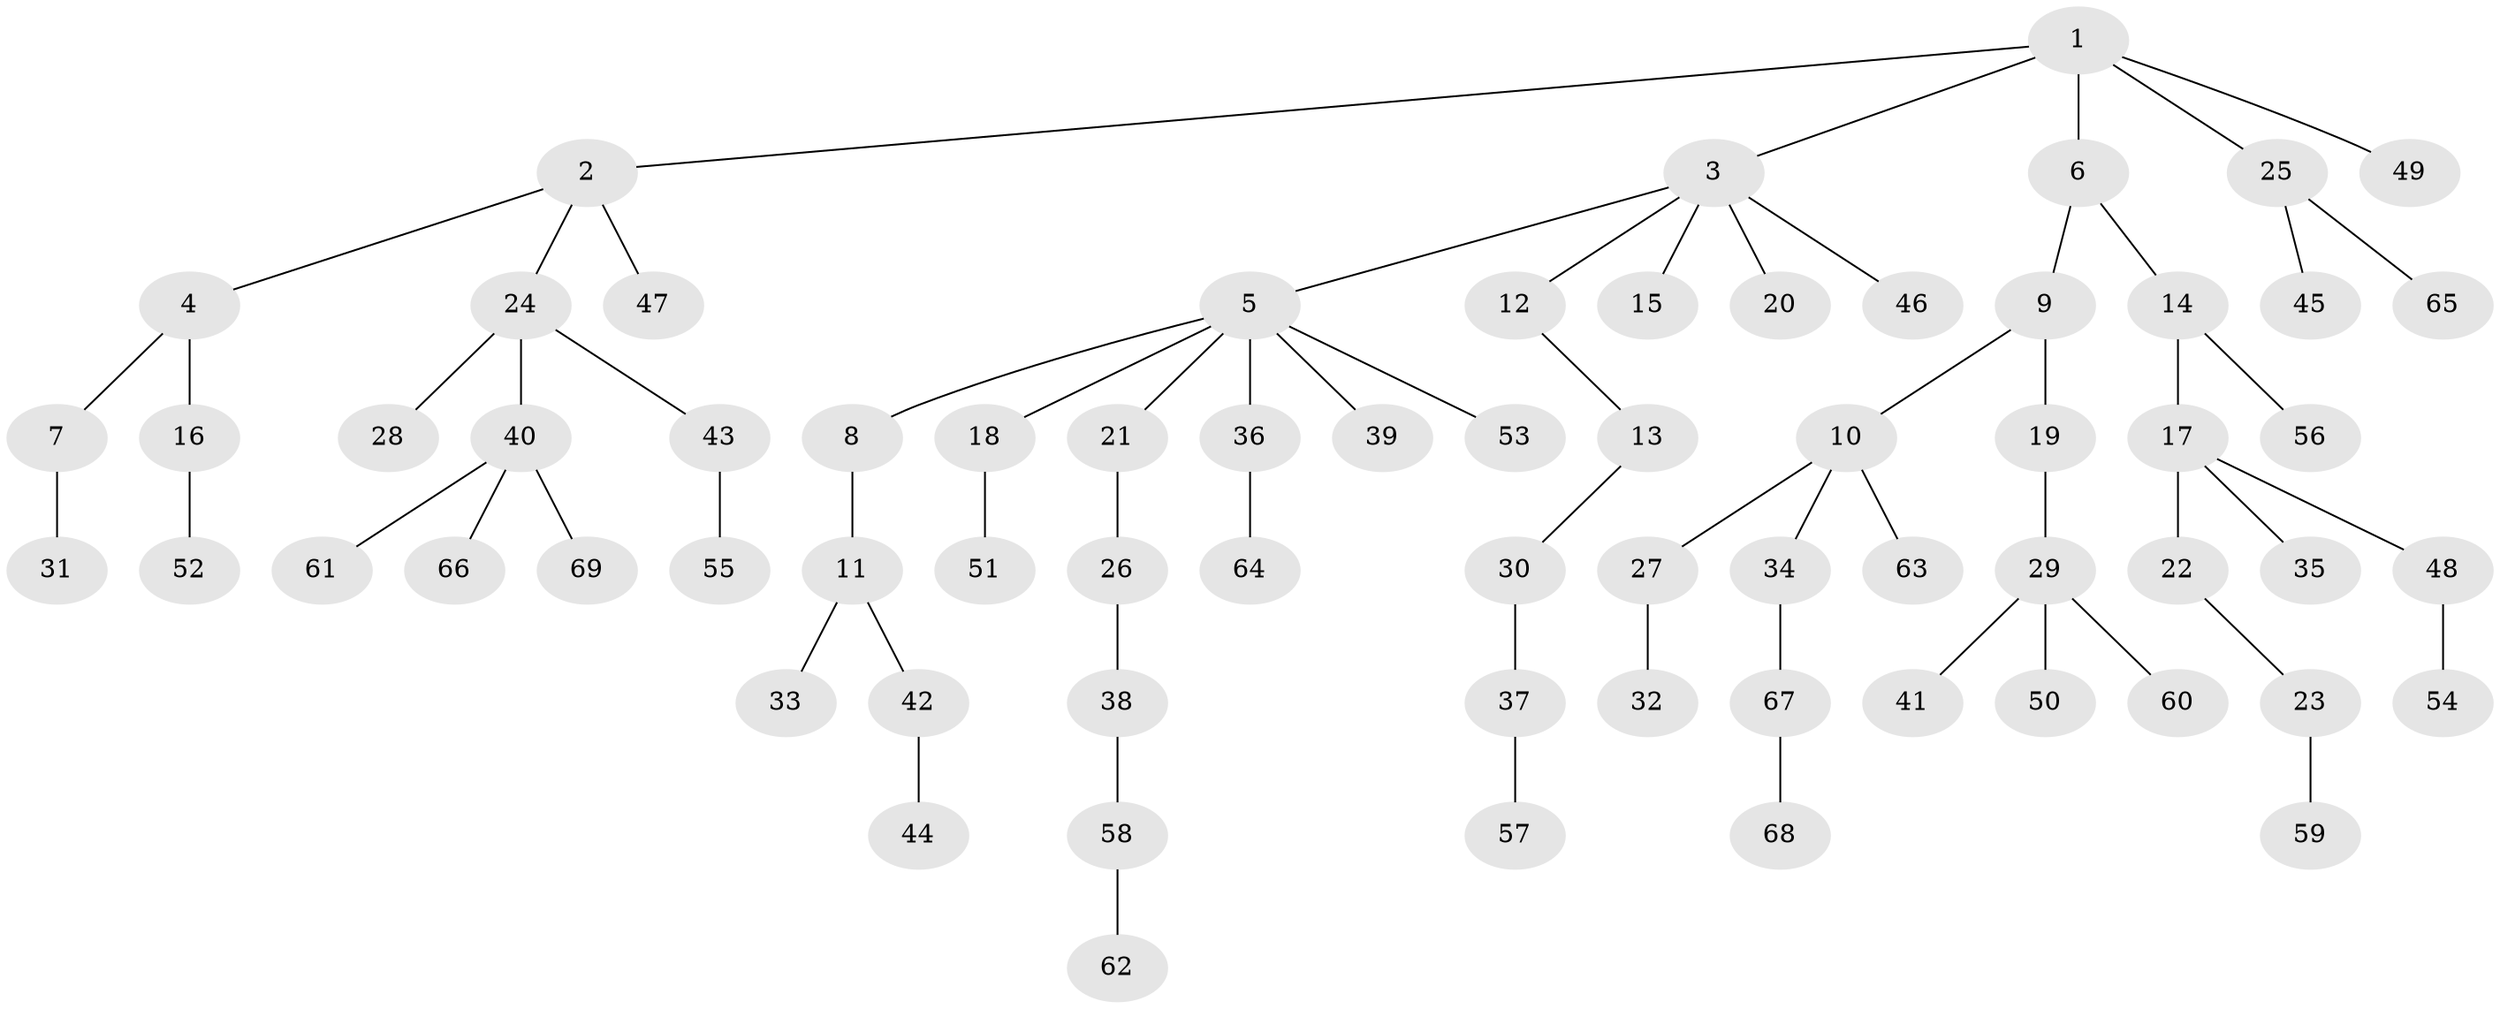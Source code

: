 // Generated by graph-tools (version 1.1) at 2025/50/03/09/25 03:50:16]
// undirected, 69 vertices, 68 edges
graph export_dot {
graph [start="1"]
  node [color=gray90,style=filled];
  1;
  2;
  3;
  4;
  5;
  6;
  7;
  8;
  9;
  10;
  11;
  12;
  13;
  14;
  15;
  16;
  17;
  18;
  19;
  20;
  21;
  22;
  23;
  24;
  25;
  26;
  27;
  28;
  29;
  30;
  31;
  32;
  33;
  34;
  35;
  36;
  37;
  38;
  39;
  40;
  41;
  42;
  43;
  44;
  45;
  46;
  47;
  48;
  49;
  50;
  51;
  52;
  53;
  54;
  55;
  56;
  57;
  58;
  59;
  60;
  61;
  62;
  63;
  64;
  65;
  66;
  67;
  68;
  69;
  1 -- 2;
  1 -- 3;
  1 -- 6;
  1 -- 25;
  1 -- 49;
  2 -- 4;
  2 -- 24;
  2 -- 47;
  3 -- 5;
  3 -- 12;
  3 -- 15;
  3 -- 20;
  3 -- 46;
  4 -- 7;
  4 -- 16;
  5 -- 8;
  5 -- 18;
  5 -- 21;
  5 -- 36;
  5 -- 39;
  5 -- 53;
  6 -- 9;
  6 -- 14;
  7 -- 31;
  8 -- 11;
  9 -- 10;
  9 -- 19;
  10 -- 27;
  10 -- 34;
  10 -- 63;
  11 -- 33;
  11 -- 42;
  12 -- 13;
  13 -- 30;
  14 -- 17;
  14 -- 56;
  16 -- 52;
  17 -- 22;
  17 -- 35;
  17 -- 48;
  18 -- 51;
  19 -- 29;
  21 -- 26;
  22 -- 23;
  23 -- 59;
  24 -- 28;
  24 -- 40;
  24 -- 43;
  25 -- 45;
  25 -- 65;
  26 -- 38;
  27 -- 32;
  29 -- 41;
  29 -- 50;
  29 -- 60;
  30 -- 37;
  34 -- 67;
  36 -- 64;
  37 -- 57;
  38 -- 58;
  40 -- 61;
  40 -- 66;
  40 -- 69;
  42 -- 44;
  43 -- 55;
  48 -- 54;
  58 -- 62;
  67 -- 68;
}
